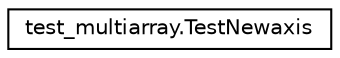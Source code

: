 digraph "Graphical Class Hierarchy"
{
 // LATEX_PDF_SIZE
  edge [fontname="Helvetica",fontsize="10",labelfontname="Helvetica",labelfontsize="10"];
  node [fontname="Helvetica",fontsize="10",shape=record];
  rankdir="LR";
  Node0 [label="test_multiarray.TestNewaxis",height=0.2,width=0.4,color="black", fillcolor="white", style="filled",URL="$classtest__multiarray_1_1TestNewaxis.html",tooltip=" "];
}
